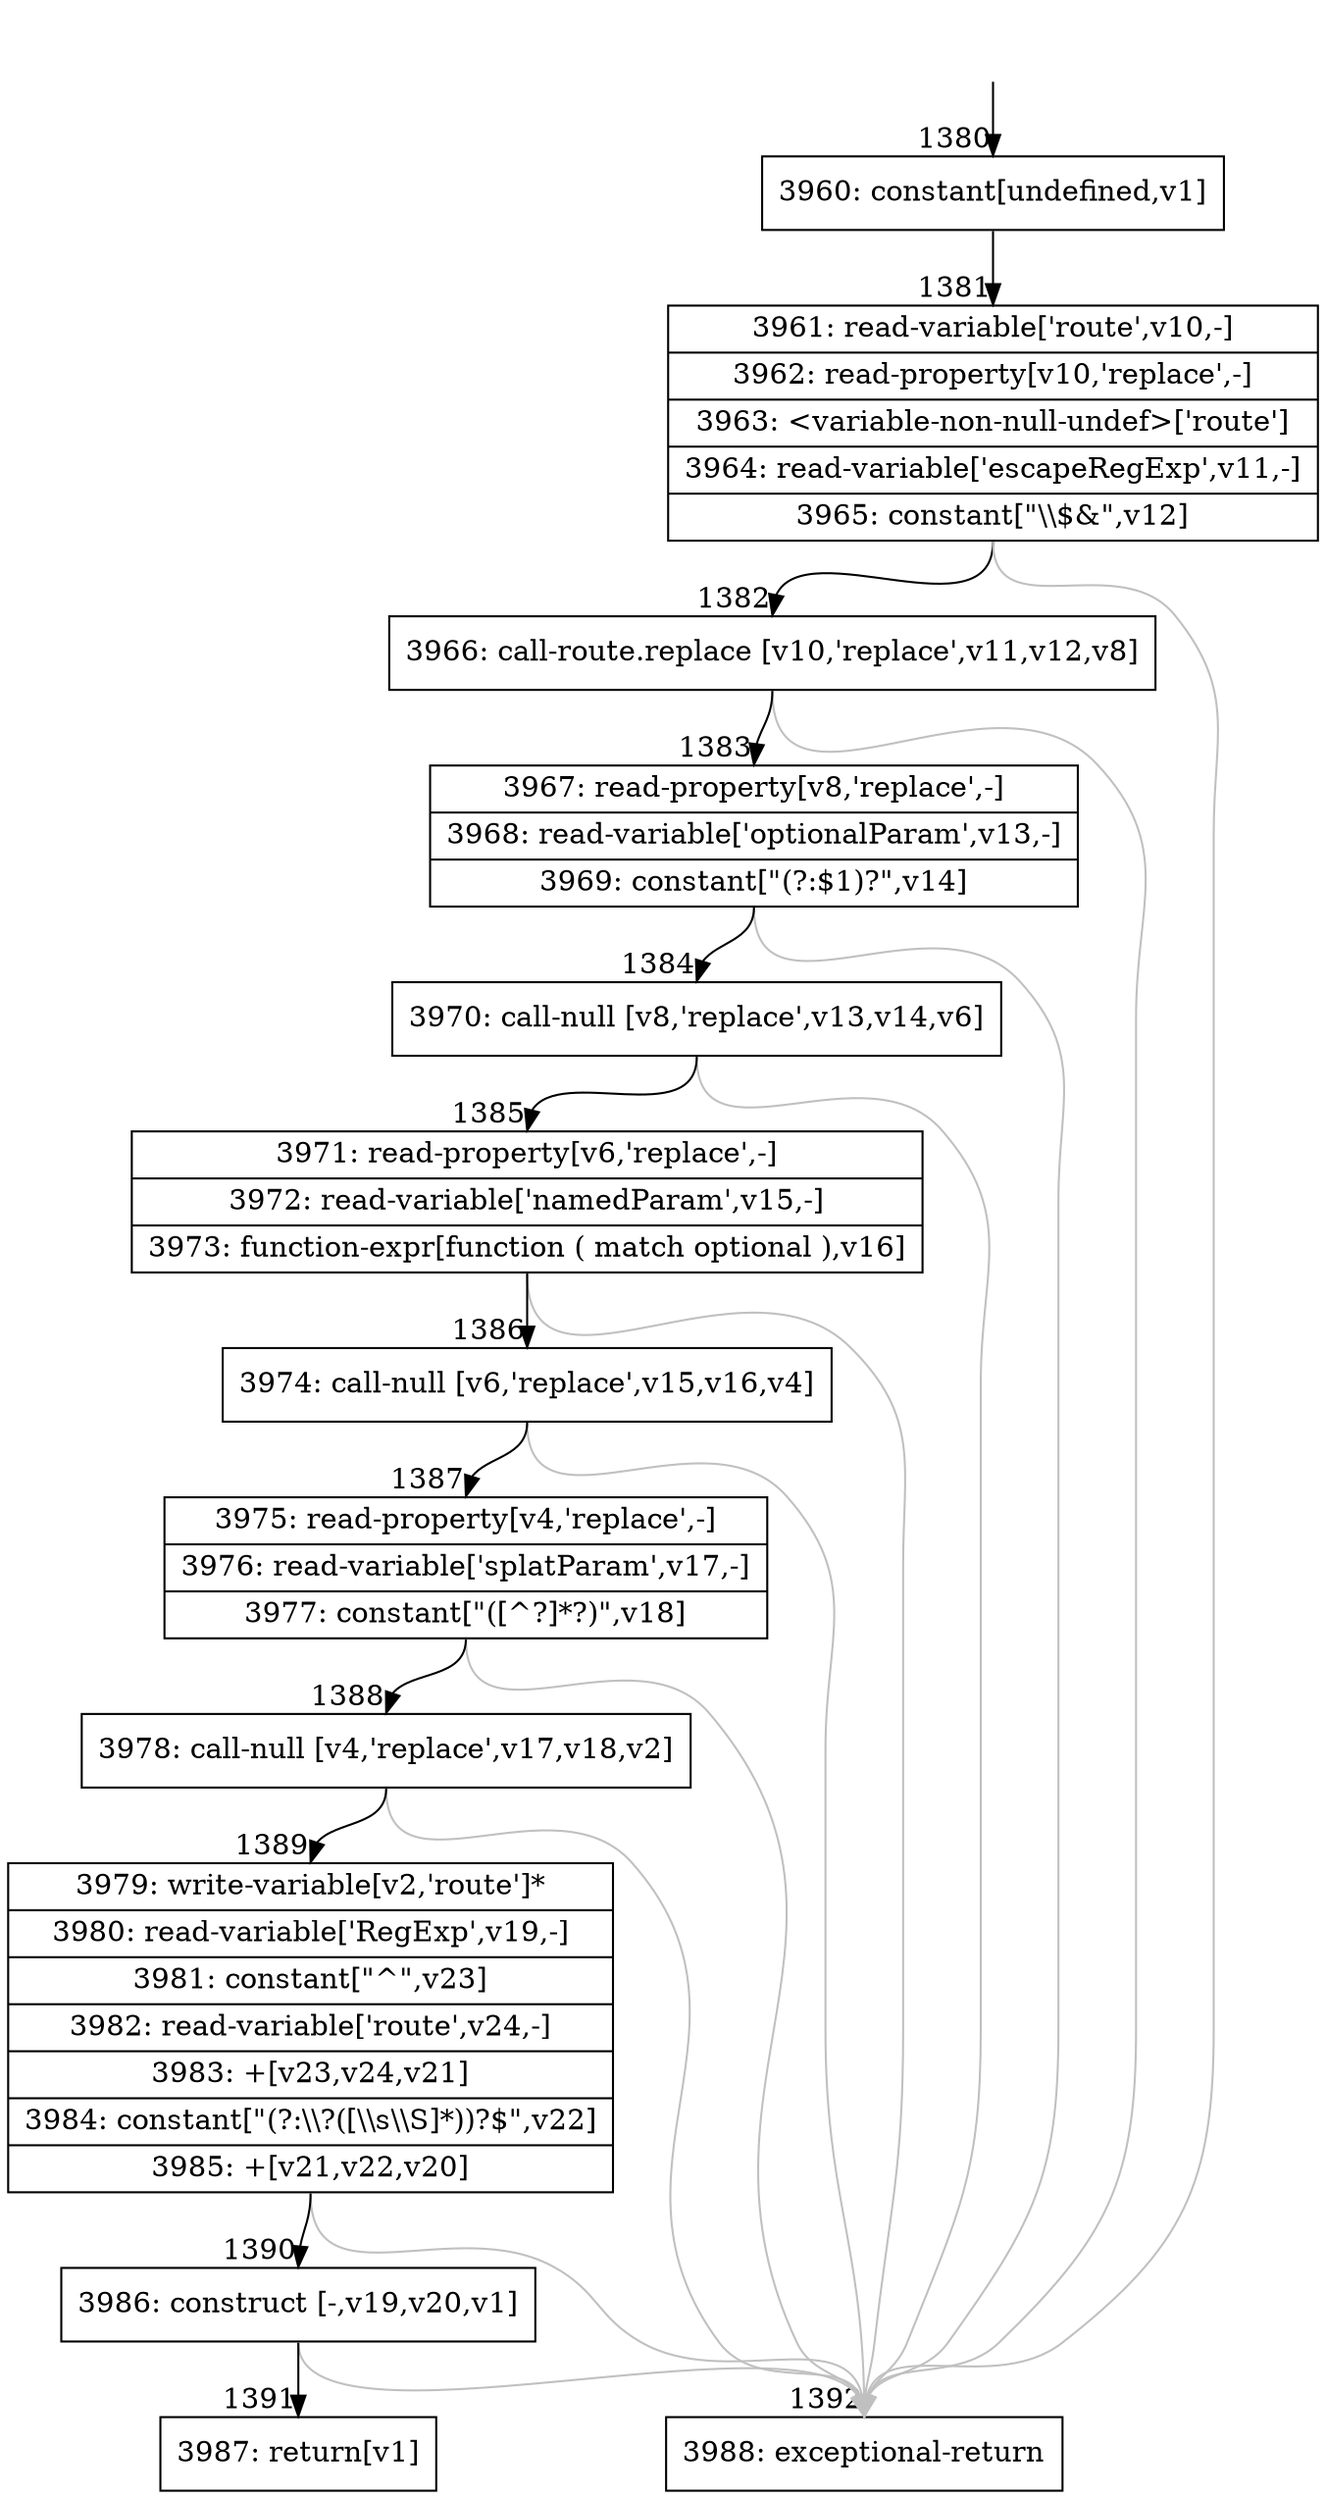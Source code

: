 digraph {
rankdir="TD"
BB_entry101[shape=none,label=""];
BB_entry101 -> BB1380 [tailport=s, headport=n, headlabel="    1380"]
BB1380 [shape=record label="{3960: constant[undefined,v1]}" ] 
BB1380 -> BB1381 [tailport=s, headport=n, headlabel="      1381"]
BB1381 [shape=record label="{3961: read-variable['route',v10,-]|3962: read-property[v10,'replace',-]|3963: \<variable-non-null-undef\>['route']|3964: read-variable['escapeRegExp',v11,-]|3965: constant[\"\\\\$&\",v12]}" ] 
BB1381 -> BB1382 [tailport=s, headport=n, headlabel="      1382"]
BB1381 -> BB1392 [tailport=s, headport=n, color=gray, headlabel="      1392"]
BB1382 [shape=record label="{3966: call-route.replace [v10,'replace',v11,v12,v8]}" ] 
BB1382 -> BB1383 [tailport=s, headport=n, headlabel="      1383"]
BB1382 -> BB1392 [tailport=s, headport=n, color=gray]
BB1383 [shape=record label="{3967: read-property[v8,'replace',-]|3968: read-variable['optionalParam',v13,-]|3969: constant[\"(?:$1)?\",v14]}" ] 
BB1383 -> BB1384 [tailport=s, headport=n, headlabel="      1384"]
BB1383 -> BB1392 [tailport=s, headport=n, color=gray]
BB1384 [shape=record label="{3970: call-null [v8,'replace',v13,v14,v6]}" ] 
BB1384 -> BB1385 [tailport=s, headport=n, headlabel="      1385"]
BB1384 -> BB1392 [tailport=s, headport=n, color=gray]
BB1385 [shape=record label="{3971: read-property[v6,'replace',-]|3972: read-variable['namedParam',v15,-]|3973: function-expr[function ( match optional ),v16]}" ] 
BB1385 -> BB1386 [tailport=s, headport=n, headlabel="      1386"]
BB1385 -> BB1392 [tailport=s, headport=n, color=gray]
BB1386 [shape=record label="{3974: call-null [v6,'replace',v15,v16,v4]}" ] 
BB1386 -> BB1387 [tailport=s, headport=n, headlabel="      1387"]
BB1386 -> BB1392 [tailport=s, headport=n, color=gray]
BB1387 [shape=record label="{3975: read-property[v4,'replace',-]|3976: read-variable['splatParam',v17,-]|3977: constant[\"([^?]*?)\",v18]}" ] 
BB1387 -> BB1388 [tailport=s, headport=n, headlabel="      1388"]
BB1387 -> BB1392 [tailport=s, headport=n, color=gray]
BB1388 [shape=record label="{3978: call-null [v4,'replace',v17,v18,v2]}" ] 
BB1388 -> BB1389 [tailport=s, headport=n, headlabel="      1389"]
BB1388 -> BB1392 [tailport=s, headport=n, color=gray]
BB1389 [shape=record label="{3979: write-variable[v2,'route']*|3980: read-variable['RegExp',v19,-]|3981: constant[\"^\",v23]|3982: read-variable['route',v24,-]|3983: +[v23,v24,v21]|3984: constant[\"(?:\\\\?([\\\\s\\\\S]*))?$\",v22]|3985: +[v21,v22,v20]}" ] 
BB1389 -> BB1390 [tailport=s, headport=n, headlabel="      1390"]
BB1389 -> BB1392 [tailport=s, headport=n, color=gray]
BB1390 [shape=record label="{3986: construct [-,v19,v20,v1]}" ] 
BB1390 -> BB1391 [tailport=s, headport=n, headlabel="      1391"]
BB1390 -> BB1392 [tailport=s, headport=n, color=gray]
BB1391 [shape=record label="{3987: return[v1]}" ] 
BB1392 [shape=record label="{3988: exceptional-return}" ] 
//#$~ 1293
}
